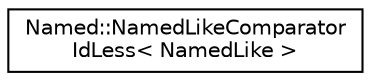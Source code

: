 digraph "Graphical Class Hierarchy"
{
  edge [fontname="Helvetica",fontsize="10",labelfontname="Helvetica",labelfontsize="10"];
  node [fontname="Helvetica",fontsize="10",shape=record];
  rankdir="LR";
  Node0 [label="Named::NamedLikeComparator\lIdLess\< NamedLike \>",height=0.2,width=0.4,color="black", fillcolor="white", style="filled",URL="$da/dd5/struct_named_1_1_named_like_comparator_id_less.html",tooltip="Function-object for stable sorting of objects acting like Named without being derived (SUMOVehicle) ..."];
}
